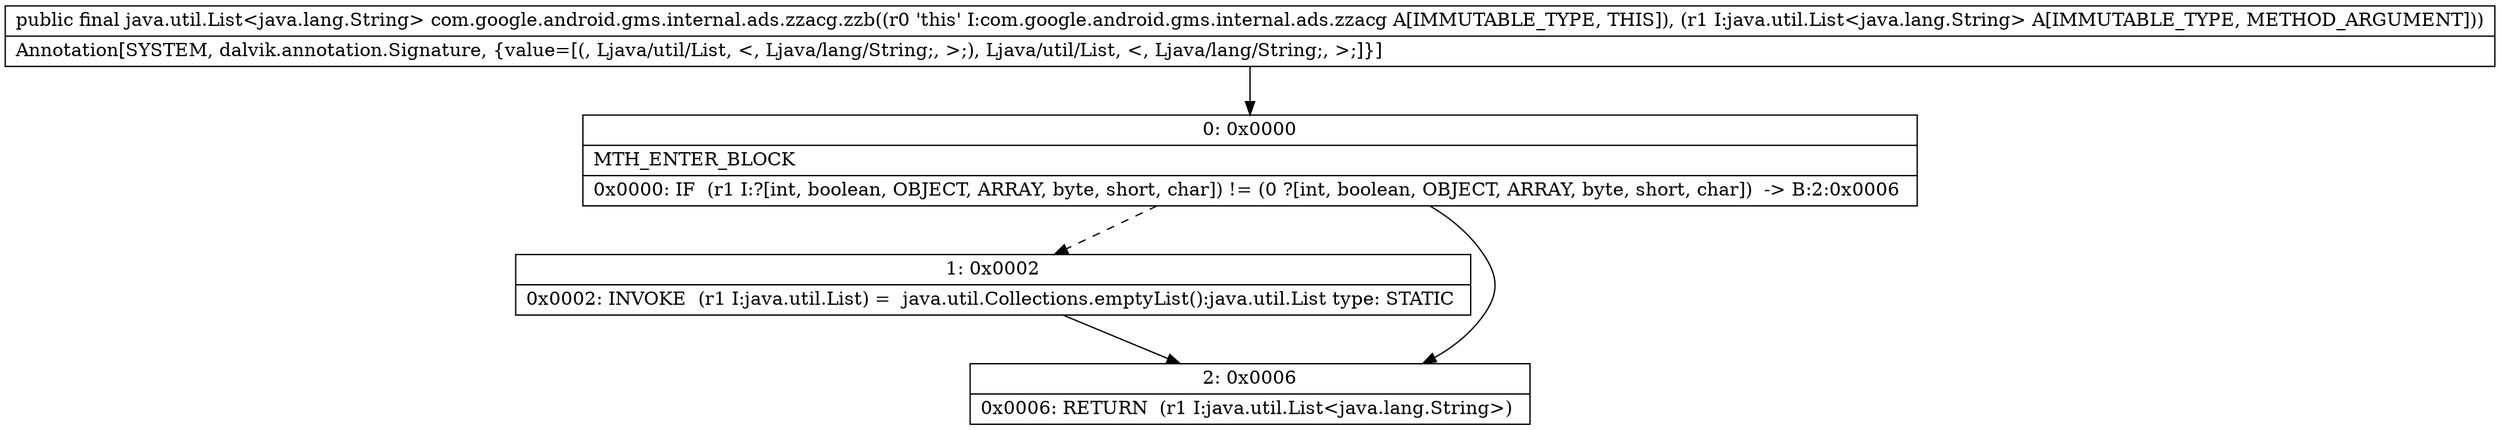 digraph "CFG forcom.google.android.gms.internal.ads.zzacg.zzb(Ljava\/util\/List;)Ljava\/util\/List;" {
Node_0 [shape=record,label="{0\:\ 0x0000|MTH_ENTER_BLOCK\l|0x0000: IF  (r1 I:?[int, boolean, OBJECT, ARRAY, byte, short, char]) != (0 ?[int, boolean, OBJECT, ARRAY, byte, short, char])  \-\> B:2:0x0006 \l}"];
Node_1 [shape=record,label="{1\:\ 0x0002|0x0002: INVOKE  (r1 I:java.util.List) =  java.util.Collections.emptyList():java.util.List type: STATIC \l}"];
Node_2 [shape=record,label="{2\:\ 0x0006|0x0006: RETURN  (r1 I:java.util.List\<java.lang.String\>) \l}"];
MethodNode[shape=record,label="{public final java.util.List\<java.lang.String\> com.google.android.gms.internal.ads.zzacg.zzb((r0 'this' I:com.google.android.gms.internal.ads.zzacg A[IMMUTABLE_TYPE, THIS]), (r1 I:java.util.List\<java.lang.String\> A[IMMUTABLE_TYPE, METHOD_ARGUMENT]))  | Annotation[SYSTEM, dalvik.annotation.Signature, \{value=[(, Ljava\/util\/List, \<, Ljava\/lang\/String;, \>;), Ljava\/util\/List, \<, Ljava\/lang\/String;, \>;]\}]\l}"];
MethodNode -> Node_0;
Node_0 -> Node_1[style=dashed];
Node_0 -> Node_2;
Node_1 -> Node_2;
}

